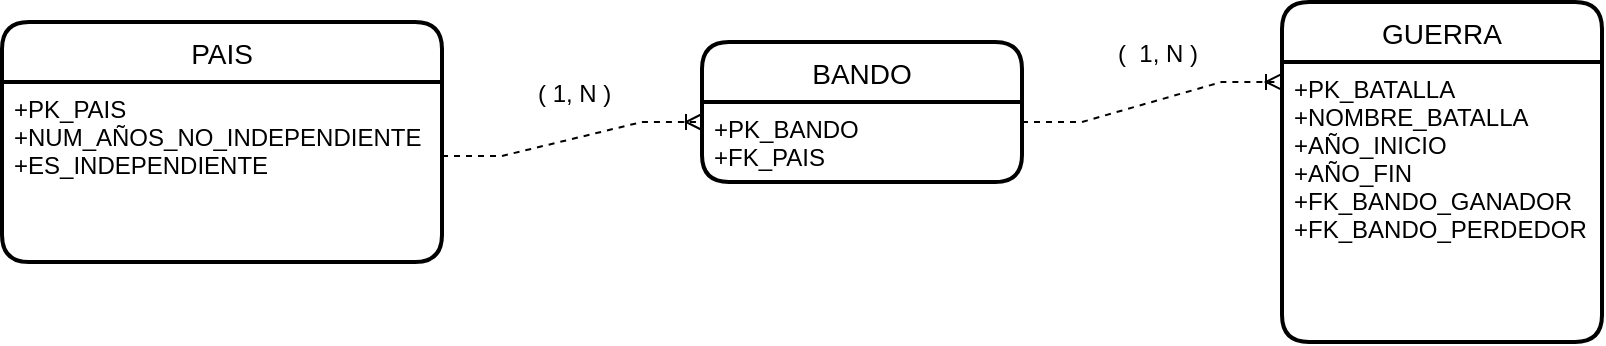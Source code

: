 <mxfile version="17.4.5" type="google"><diagram id="s1XcyEjtQ7az88XxqsYw" name="Page-1"><mxGraphModel grid="1" page="1" gridSize="10" guides="1" tooltips="1" connect="1" arrows="1" fold="1" pageScale="1" pageWidth="827" pageHeight="1169" math="0" shadow="0"><root><mxCell id="0"/><mxCell id="1" parent="0"/><mxCell id="oYzEbW4B0Y5JNgUftuzk-162" value="PAIS" style="swimlane;childLayout=stackLayout;horizontal=1;startSize=30;horizontalStack=0;rounded=1;fontSize=14;fontStyle=0;strokeWidth=2;resizeParent=0;resizeLast=1;shadow=0;dashed=0;align=center;" vertex="1" parent="1"><mxGeometry x="10" y="230" width="220" height="120" as="geometry"/></mxCell><mxCell id="oYzEbW4B0Y5JNgUftuzk-163" value="+PK_PAIS&#10;+NUM_AÑOS_NO_INDEPENDIENTE&#10;+ES_INDEPENDIENTE" style="align=left;strokeColor=none;fillColor=none;spacingLeft=4;fontSize=12;verticalAlign=top;resizable=0;rotatable=0;part=1;" vertex="1" parent="oYzEbW4B0Y5JNgUftuzk-162"><mxGeometry y="30" width="220" height="90" as="geometry"/></mxCell><mxCell id="oYzEbW4B0Y5JNgUftuzk-164" value="BANDO" style="swimlane;childLayout=stackLayout;horizontal=1;startSize=30;horizontalStack=0;rounded=1;fontSize=14;fontStyle=0;strokeWidth=2;resizeParent=0;resizeLast=1;shadow=0;dashed=0;align=center;" vertex="1" parent="1"><mxGeometry x="360" y="240" width="160" height="70" as="geometry"/></mxCell><mxCell id="oYzEbW4B0Y5JNgUftuzk-165" value="+PK_BANDO&#10;+FK_PAIS" style="align=left;strokeColor=none;fillColor=none;spacingLeft=4;fontSize=12;verticalAlign=top;resizable=0;rotatable=0;part=1;" vertex="1" parent="oYzEbW4B0Y5JNgUftuzk-164"><mxGeometry y="30" width="160" height="40" as="geometry"/></mxCell><mxCell id="oYzEbW4B0Y5JNgUftuzk-166" value="GUERRA" style="swimlane;childLayout=stackLayout;horizontal=1;startSize=30;horizontalStack=0;rounded=1;fontSize=14;fontStyle=0;strokeWidth=2;resizeParent=0;resizeLast=1;shadow=0;dashed=0;align=center;" vertex="1" parent="1"><mxGeometry x="650" y="220" width="160" height="170" as="geometry"/></mxCell><mxCell id="oYzEbW4B0Y5JNgUftuzk-167" value="+PK_BATALLA&#10;+NOMBRE_BATALLA&#10;+AÑO_INICIO&#10;+AÑO_FIN&#10;+FK_BANDO_GANADOR&#10;+FK_BANDO_PERDEDOR" style="align=left;strokeColor=none;fillColor=none;spacingLeft=4;fontSize=12;verticalAlign=top;resizable=0;rotatable=0;part=1;" vertex="1" parent="oYzEbW4B0Y5JNgUftuzk-166"><mxGeometry y="30" width="160" height="140" as="geometry"/></mxCell><mxCell id="oYzEbW4B0Y5JNgUftuzk-169" value="" style="shape=table;startSize=0;container=1;collapsible=1;childLayout=tableLayout;fixedRows=1;rowLines=0;fontStyle=0;align=center;resizeLast=1;strokeColor=none;fillColor=none;collapsible=0;" vertex="1" parent="1"><mxGeometry x="240" y="250" width="180" height="30" as="geometry"/></mxCell><mxCell id="oYzEbW4B0Y5JNgUftuzk-170" value="" style="shape=tableRow;horizontal=0;startSize=0;swimlaneHead=0;swimlaneBody=0;fillColor=none;collapsible=0;dropTarget=0;points=[[0,0.5],[1,0.5]];portConstraint=eastwest;top=0;left=0;right=0;bottom=0;" vertex="1" parent="oYzEbW4B0Y5JNgUftuzk-169"><mxGeometry width="180" height="30" as="geometry"/></mxCell><mxCell id="oYzEbW4B0Y5JNgUftuzk-171" value="" style="shape=partialRectangle;connectable=0;fillColor=none;top=0;left=0;bottom=0;right=0;editable=1;overflow=hidden;" vertex="1" parent="oYzEbW4B0Y5JNgUftuzk-170"><mxGeometry width="30" height="30" as="geometry"><mxRectangle width="30" height="30" as="alternateBounds"/></mxGeometry></mxCell><mxCell id="oYzEbW4B0Y5JNgUftuzk-172" value="( 1, N )" style="shape=partialRectangle;connectable=0;fillColor=none;top=0;left=0;bottom=0;right=0;align=left;spacingLeft=6;overflow=hidden;" vertex="1" parent="oYzEbW4B0Y5JNgUftuzk-170"><mxGeometry x="30" width="150" height="30" as="geometry"><mxRectangle width="150" height="30" as="alternateBounds"/></mxGeometry></mxCell><mxCell id="TVfSrsd7owCjBpCIt1mV-1" value="" style="shape=table;startSize=0;container=1;collapsible=1;childLayout=tableLayout;fixedRows=1;rowLines=0;fontStyle=0;align=center;resizeLast=1;strokeColor=none;fillColor=none;collapsible=0;" vertex="1" parent="1"><mxGeometry x="530" y="230" width="180" height="30" as="geometry"/></mxCell><mxCell id="TVfSrsd7owCjBpCIt1mV-2" value="" style="shape=tableRow;horizontal=0;startSize=0;swimlaneHead=0;swimlaneBody=0;fillColor=none;collapsible=0;dropTarget=0;points=[[0,0.5],[1,0.5]];portConstraint=eastwest;top=0;left=0;right=0;bottom=0;" vertex="1" parent="TVfSrsd7owCjBpCIt1mV-1"><mxGeometry width="180" height="30" as="geometry"/></mxCell><mxCell id="TVfSrsd7owCjBpCIt1mV-3" value="" style="shape=partialRectangle;connectable=0;fillColor=none;top=0;left=0;bottom=0;right=0;editable=1;overflow=hidden;" vertex="1" parent="TVfSrsd7owCjBpCIt1mV-2"><mxGeometry width="30" height="30" as="geometry"><mxRectangle width="30" height="30" as="alternateBounds"/></mxGeometry></mxCell><mxCell id="TVfSrsd7owCjBpCIt1mV-4" value="(  1, N )" style="shape=partialRectangle;connectable=0;fillColor=none;top=0;left=0;bottom=0;right=0;align=left;spacingLeft=6;overflow=hidden;" vertex="1" parent="TVfSrsd7owCjBpCIt1mV-2"><mxGeometry x="30" width="150" height="30" as="geometry"><mxRectangle width="150" height="30" as="alternateBounds"/></mxGeometry></mxCell><mxCell id="TVfSrsd7owCjBpCIt1mV-5" value="" style="edgeStyle=entityRelationEdgeStyle;fontSize=12;html=1;endArrow=ERoneToMany;rounded=0;exitX=1;exitY=0.411;exitDx=0;exitDy=0;exitPerimeter=0;entryX=0;entryY=0.25;entryDx=0;entryDy=0;dashed=1;" edge="1" parent="1" source="oYzEbW4B0Y5JNgUftuzk-163" target="oYzEbW4B0Y5JNgUftuzk-165"><mxGeometry width="100" height="100" relative="1" as="geometry"><mxPoint x="260" y="420" as="sourcePoint"/><mxPoint x="360" y="320" as="targetPoint"/></mxGeometry></mxCell><mxCell id="TVfSrsd7owCjBpCIt1mV-6" value="" style="edgeStyle=entityRelationEdgeStyle;fontSize=12;html=1;endArrow=ERoneToMany;rounded=0;exitX=1;exitY=0.25;exitDx=0;exitDy=0;entryX=0;entryY=0.071;entryDx=0;entryDy=0;entryPerimeter=0;dashed=1;" edge="1" parent="1" source="oYzEbW4B0Y5JNgUftuzk-165" target="oYzEbW4B0Y5JNgUftuzk-167"><mxGeometry width="100" height="100" relative="1" as="geometry"><mxPoint x="540" y="306.99" as="sourcePoint"/><mxPoint x="670" y="290" as="targetPoint"/></mxGeometry></mxCell></root></mxGraphModel></diagram></mxfile>